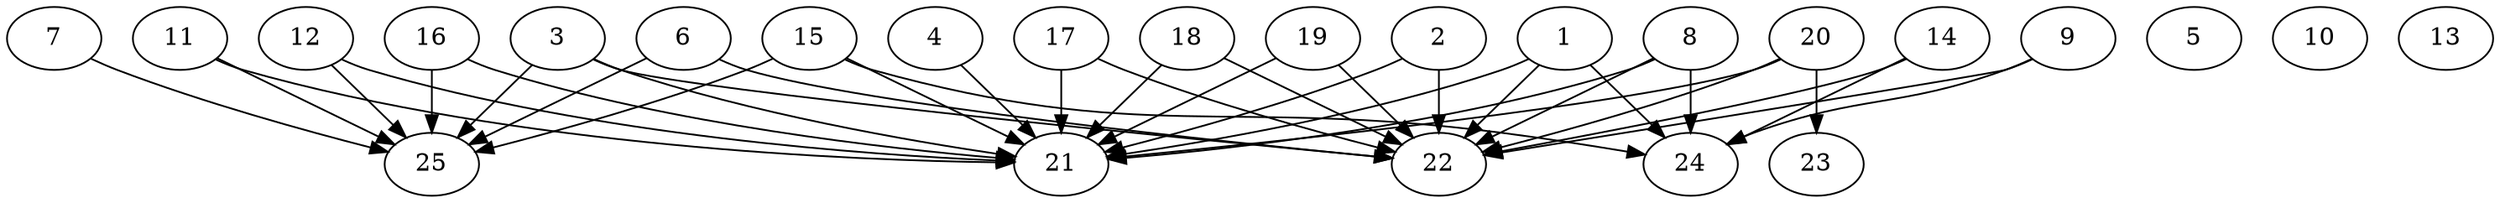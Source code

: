 // DAG automatically generated by daggen at Tue Jul 18 11:30:58 2017
// ./daggen --dot -n 25 --fat 0.8 --regular 0.2 --density 0.8 --jump 2 
digraph G {
  1 [size="8589934592", alpha="0.18"]
  1 -> 21 [size ="33554432"]
  1 -> 22 [size ="33554432"]
  1 -> 24 [size ="33554432"]
  2 [size="467587930019", alpha="0.12"]
  2 -> 21 [size ="679477248"]
  2 -> 22 [size ="679477248"]
  3 [size="134217728000", alpha="0.13"]
  3 -> 21 [size ="209715200"]
  3 -> 22 [size ="209715200"]
  3 -> 25 [size ="209715200"]
  4 [size="271185087979", alpha="0.18"]
  4 -> 21 [size ="411041792"]
  5 [size="26078002744", alpha="0.13"]
  6 [size="231928233984", alpha="0.19"]
  6 -> 22 [size ="301989888"]
  6 -> 25 [size ="301989888"]
  7 [size="32584040718", alpha="0.08"]
  7 -> 25 [size ="679477248"]
  8 [size="297663923438", alpha="0.14"]
  8 -> 21 [size ="411041792"]
  8 -> 22 [size ="411041792"]
  8 -> 24 [size ="411041792"]
  9 [size="33978551534", alpha="0.13"]
  9 -> 22 [size ="536870912"]
  9 -> 24 [size ="536870912"]
  10 [size="87665140188", alpha="0.13"]
  11 [size="68719476736", alpha="0.18"]
  11 -> 21 [size ="134217728"]
  11 -> 25 [size ="134217728"]
  12 [size="68719476736", alpha="0.04"]
  12 -> 21 [size ="134217728"]
  12 -> 25 [size ="134217728"]
  13 [size="3442146752", alpha="0.18"]
  14 [size="74217789591", alpha="0.01"]
  14 -> 22 [size ="75497472"]
  14 -> 24 [size ="75497472"]
  15 [size="91025265936", alpha="0.19"]
  15 -> 21 [size ="134217728"]
  15 -> 24 [size ="134217728"]
  15 -> 25 [size ="134217728"]
  16 [size="12042683412", alpha="0.10"]
  16 -> 21 [size ="536870912"]
  16 -> 25 [size ="536870912"]
  17 [size="70214770776", alpha="0.11"]
  17 -> 21 [size ="134217728"]
  17 -> 22 [size ="134217728"]
  18 [size="368293445632", alpha="0.18"]
  18 -> 21 [size ="411041792"]
  18 -> 22 [size ="411041792"]
  19 [size="115689636240", alpha="0.10"]
  19 -> 21 [size ="134217728"]
  19 -> 22 [size ="134217728"]
  20 [size="315206021306", alpha="0.18"]
  20 -> 21 [size ="301989888"]
  20 -> 22 [size ="301989888"]
  20 -> 23 [size ="301989888"]
  21 [size="549755813888", alpha="0.19"]
  22 [size="31272652108", alpha="0.09"]
  23 [size="29473419922", alpha="0.14"]
  24 [size="4364455890", alpha="0.20"]
  25 [size="68719476736", alpha="0.17"]
}
